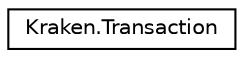 digraph "Graphical Class Hierarchy"
{
 // LATEX_PDF_SIZE
  edge [fontname="Helvetica",fontsize="10",labelfontname="Helvetica",labelfontsize="10"];
  node [fontname="Helvetica",fontsize="10",shape=record];
  rankdir="LR";
  Node0 [label="Kraken.Transaction",height=0.2,width=0.4,color="black", fillcolor="white", style="filled",URL="$class_kraken_1_1_transaction.html",tooltip=" "];
}
